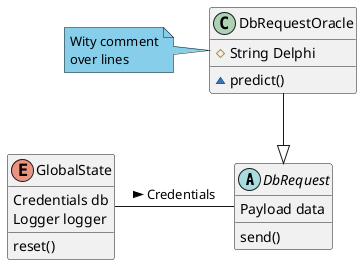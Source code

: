 @startuml classic
abstract DbRequest {
    send()
    Payload data
}
enum GlobalState {
    Credentials db
    Logger logger
    reset()
}
class DbRequestOracle {
    #String Delphi
    ~predict()
}
note left #SkyBlue:  Wity comment\nover lines

DbRequestOracle --|> DbRequest
GlobalState - DbRequest: > Credentials

@enduml
